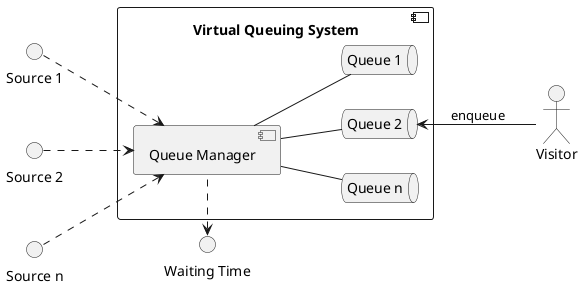 @startuml virtual-queuing
left to right direction
component "Virtual Queuing System" as vqs {
    component "Queue Manager" as qm
    queue "Queue n" as qn
    queue "Queue 2" as q2
    queue "Queue 1" as q1

    qm -down- qn
    qm -down- q2
    qm -down- q1
}

interface "Source 1" as s1
interface "Source 2" as s2
interface "Source n" as sn

interface "Waiting Time" as wt

actor "Visitor" as visitor

qm <.up. sn
qm <.up. s2
qm <.up. s1

q2 <-- visitor: enqueue

qm .left.> wt

@enduml